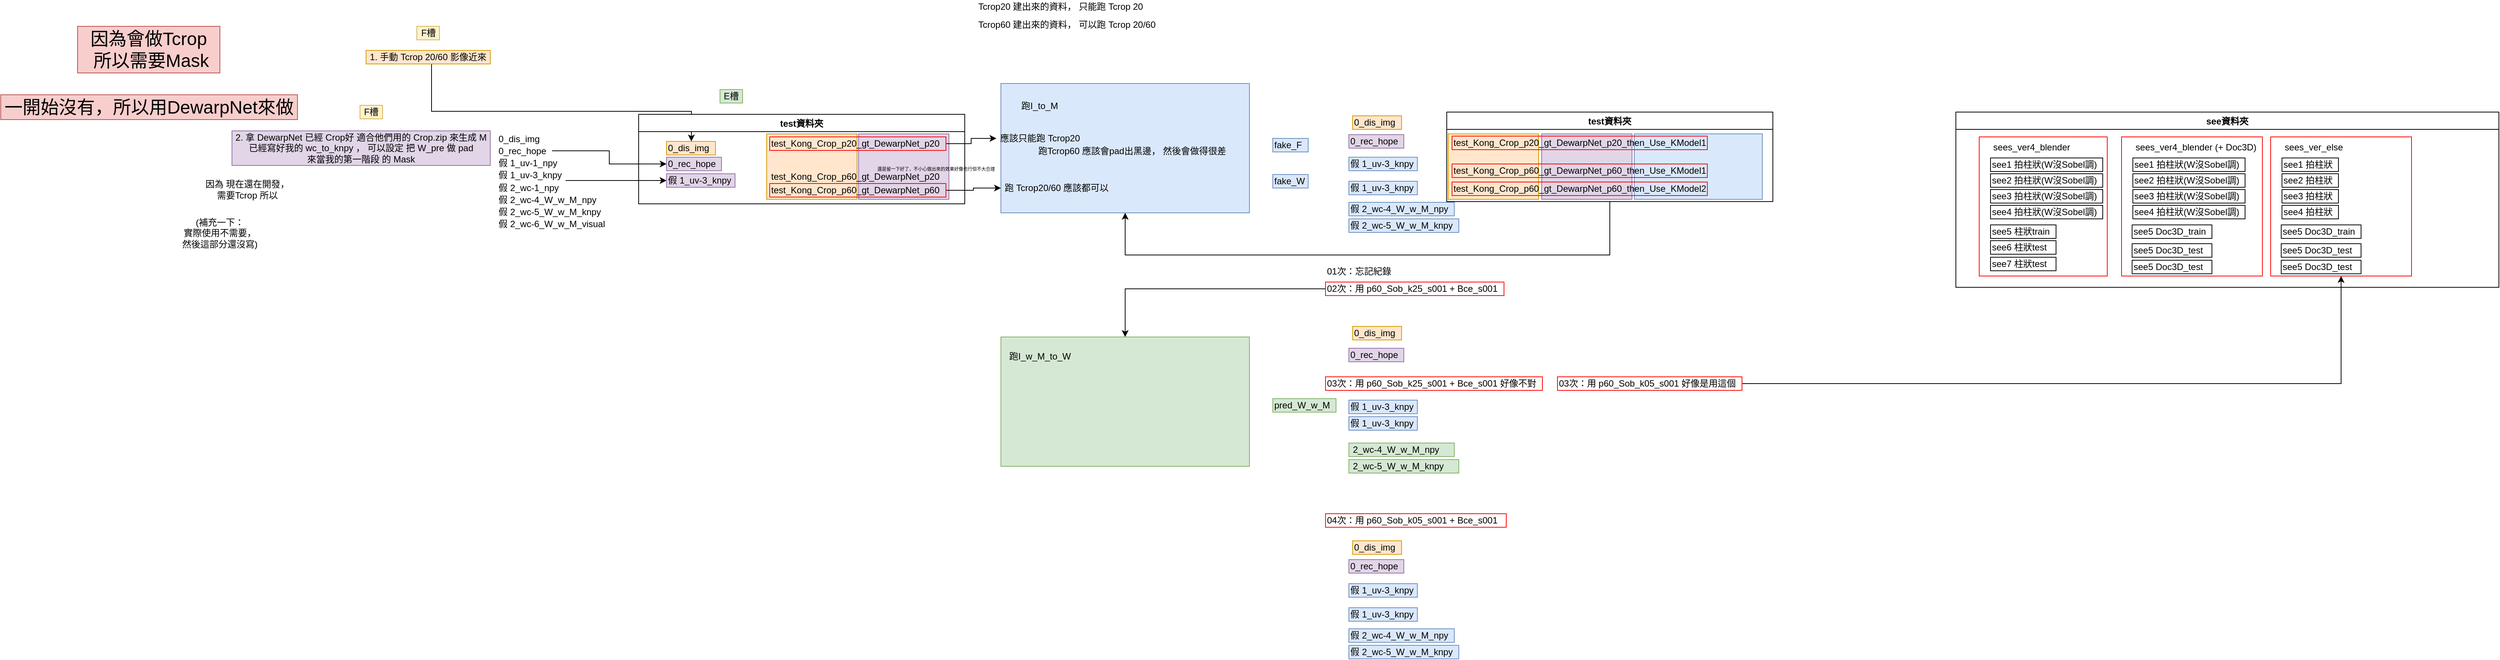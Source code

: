 <mxfile version="16.5.1" type="device"><diagram id="8V7F-LsI8nmG_da1z55P" name="第1頁"><mxGraphModel dx="1185" dy="721" grid="0" gridSize="10" guides="1" tooltips="1" connect="1" arrows="1" fold="1" page="0" pageScale="1" pageWidth="827" pageHeight="1169" math="0" shadow="0"><root><mxCell id="0"/><mxCell id="1" parent="0"/><mxCell id="UlSZ71wL_qy7_MCJ2Hab-49" value="" style="rounded=0;whiteSpace=wrap;html=1;fontSize=12;strokeColor=#6c8ebf;fillColor=#dae8fc;" parent="1" vertex="1"><mxGeometry x="1383" y="316" width="330" height="172" as="geometry"/></mxCell><mxCell id="UlSZ71wL_qy7_MCJ2Hab-59" value="" style="rounded=0;whiteSpace=wrap;html=1;fillColor=#e1d5e7;strokeColor=#9673a6;" parent="1" vertex="1"><mxGeometry x="2101" y="383" width="120" height="87" as="geometry"/></mxCell><mxCell id="UlSZ71wL_qy7_MCJ2Hab-58" value="" style="rounded=0;whiteSpace=wrap;html=1;fillColor=#ffe6cc;strokeColor=#d79b00;" parent="1" vertex="1"><mxGeometry x="1977" y="383" width="120" height="87" as="geometry"/></mxCell><mxCell id="UlSZ71wL_qy7_MCJ2Hab-35" value="" style="rounded=0;whiteSpace=wrap;html=1;fillColor=#e1d5e7;strokeColor=#9673a6;" parent="1" vertex="1"><mxGeometry x="1194" y="383" width="120" height="87" as="geometry"/></mxCell><mxCell id="UlSZ71wL_qy7_MCJ2Hab-34" value="" style="rounded=0;whiteSpace=wrap;html=1;fillColor=#ffe6cc;strokeColor=#d79b00;" parent="1" vertex="1"><mxGeometry x="1072" y="383" width="120" height="87" as="geometry"/></mxCell><mxCell id="UlSZ71wL_qy7_MCJ2Hab-19" style="edgeStyle=orthogonalEdgeStyle;rounded=0;orthogonalLoop=1;jettySize=auto;html=1;" parent="1" source="UlSZ71wL_qy7_MCJ2Hab-1" target="UlSZ71wL_qy7_MCJ2Hab-18" edge="1"><mxGeometry relative="1" as="geometry"><Array as="points"><mxPoint x="627" y="353"/><mxPoint x="972" y="353"/></Array></mxGeometry></mxCell><mxCell id="UlSZ71wL_qy7_MCJ2Hab-1" value="1. 手動 Tcrop 20/60 影像近來" style="text;html=1;strokeColor=#d79b00;fillColor=#ffe6cc;align=center;verticalAlign=middle;whiteSpace=wrap;rounded=0;" parent="1" vertex="1"><mxGeometry x="540" y="272" width="165" height="18" as="geometry"/></mxCell><mxCell id="UlSZ71wL_qy7_MCJ2Hab-2" value="因為 現在還在開發，&lt;br&gt;需要Tcrop 所以" style="text;html=1;strokeColor=none;fillColor=none;align=center;verticalAlign=middle;whiteSpace=wrap;rounded=0;" parent="1" vertex="1"><mxGeometry x="322" y="441" width="121" height="32" as="geometry"/></mxCell><mxCell id="UlSZ71wL_qy7_MCJ2Hab-3" value="2. 拿 DewarpNet 已經 Crop好 適合他們用的 Crop.zip 來生成 M&lt;br&gt;已經寫好我的 wc_to_knpy ， 可以設定 把 W_pre 做 pad &lt;br&gt;來當我的第一階段 的 Mask" style="text;html=1;strokeColor=#9673a6;fillColor=#e1d5e7;align=center;verticalAlign=middle;whiteSpace=wrap;rounded=0;" parent="1" vertex="1"><mxGeometry x="362" y="379" width="343" height="46" as="geometry"/></mxCell><mxCell id="UlSZ71wL_qy7_MCJ2Hab-4" value="(補充一下：&lt;br&gt;實際使用不需要，&lt;br&gt;然後這部分還沒寫)" style="text;html=1;strokeColor=none;fillColor=none;align=center;verticalAlign=middle;whiteSpace=wrap;rounded=0;" parent="1" vertex="1"><mxGeometry x="291" y="492" width="110" height="46" as="geometry"/></mxCell><mxCell id="UlSZ71wL_qy7_MCJ2Hab-6" value="0_dis_img&lt;br&gt;" style="text;html=1;strokeColor=none;fillColor=none;align=left;verticalAlign=middle;whiteSpace=wrap;rounded=0;" parent="1" vertex="1"><mxGeometry x="714" y="381" width="65" height="18" as="geometry"/></mxCell><mxCell id="UlSZ71wL_qy7_MCJ2Hab-22" style="edgeStyle=orthogonalEdgeStyle;rounded=0;orthogonalLoop=1;jettySize=auto;html=1;entryX=0;entryY=0.5;entryDx=0;entryDy=0;" parent="1" source="UlSZ71wL_qy7_MCJ2Hab-7" target="UlSZ71wL_qy7_MCJ2Hab-21" edge="1"><mxGeometry relative="1" as="geometry"/></mxCell><mxCell id="UlSZ71wL_qy7_MCJ2Hab-7" value="0_rec_hope&lt;br&gt;" style="text;html=1;strokeColor=none;fillColor=none;align=left;verticalAlign=middle;whiteSpace=wrap;rounded=0;" parent="1" vertex="1"><mxGeometry x="714" y="396" width="73" height="19" as="geometry"/></mxCell><mxCell id="UlSZ71wL_qy7_MCJ2Hab-8" value="假&amp;nbsp;1_uv-1_npy" style="text;html=1;strokeColor=none;fillColor=none;align=left;verticalAlign=middle;whiteSpace=wrap;rounded=0;" parent="1" vertex="1"><mxGeometry x="714" y="413" width="88" height="18" as="geometry"/></mxCell><mxCell id="UlSZ71wL_qy7_MCJ2Hab-24" style="edgeStyle=orthogonalEdgeStyle;rounded=0;orthogonalLoop=1;jettySize=auto;html=1;entryX=0;entryY=0.5;entryDx=0;entryDy=0;" parent="1" source="UlSZ71wL_qy7_MCJ2Hab-9" target="UlSZ71wL_qy7_MCJ2Hab-23" edge="1"><mxGeometry relative="1" as="geometry"><Array as="points"><mxPoint x="846" y="445"/><mxPoint x="846" y="445"/></Array></mxGeometry></mxCell><mxCell id="UlSZ71wL_qy7_MCJ2Hab-9" value="假 1_uv-3_knpy" style="text;html=1;strokeColor=none;fillColor=none;align=left;verticalAlign=middle;whiteSpace=wrap;rounded=0;" parent="1" vertex="1"><mxGeometry x="714" y="429" width="91" height="18" as="geometry"/></mxCell><mxCell id="UlSZ71wL_qy7_MCJ2Hab-11" value="假&amp;nbsp;2_wc-1_npy" style="text;html=1;strokeColor=none;fillColor=none;align=left;verticalAlign=middle;whiteSpace=wrap;rounded=0;" parent="1" vertex="1"><mxGeometry x="714" y="446" width="90" height="18" as="geometry"/></mxCell><mxCell id="UlSZ71wL_qy7_MCJ2Hab-12" value="假&amp;nbsp;2_wc-4_W_w_M_npy" style="text;html=1;strokeColor=none;fillColor=none;align=left;verticalAlign=middle;whiteSpace=wrap;rounded=0;" parent="1" vertex="1"><mxGeometry x="714" y="462" width="140" height="18" as="geometry"/></mxCell><mxCell id="UlSZ71wL_qy7_MCJ2Hab-13" value="假&amp;nbsp;2_wc-5_W_w_M_knpy" style="text;html=1;strokeColor=none;fillColor=none;align=left;verticalAlign=middle;whiteSpace=wrap;rounded=0;" parent="1" vertex="1"><mxGeometry x="714" y="478" width="146" height="18" as="geometry"/></mxCell><mxCell id="UlSZ71wL_qy7_MCJ2Hab-15" value="假&amp;nbsp;2_wc-6_W_w_M_visual" style="text;html=1;strokeColor=none;fillColor=none;align=left;verticalAlign=middle;whiteSpace=wrap;rounded=0;" parent="1" vertex="1"><mxGeometry x="714" y="494" width="151" height="18" as="geometry"/></mxCell><mxCell id="UlSZ71wL_qy7_MCJ2Hab-25" value="test資料夾" style="swimlane;" parent="1" vertex="1"><mxGeometry x="902" y="357" width="433" height="119" as="geometry"/></mxCell><mxCell id="UlSZ71wL_qy7_MCJ2Hab-18" value="0_dis_img&lt;br&gt;" style="text;html=1;strokeColor=#d79b00;fillColor=#ffe6cc;align=left;verticalAlign=middle;whiteSpace=wrap;rounded=0;" parent="UlSZ71wL_qy7_MCJ2Hab-25" vertex="1"><mxGeometry x="37" y="36" width="65" height="18" as="geometry"/></mxCell><mxCell id="UlSZ71wL_qy7_MCJ2Hab-21" value="0_rec_hope&lt;br&gt;" style="text;html=1;strokeColor=#9673a6;fillColor=#e1d5e7;align=left;verticalAlign=middle;whiteSpace=wrap;rounded=0;" parent="UlSZ71wL_qy7_MCJ2Hab-25" vertex="1"><mxGeometry x="37" y="57" width="73" height="18" as="geometry"/></mxCell><mxCell id="UlSZ71wL_qy7_MCJ2Hab-23" value="假 1_uv-3_knpy" style="text;html=1;strokeColor=#9673a6;fillColor=#e1d5e7;align=left;verticalAlign=middle;whiteSpace=wrap;rounded=0;" parent="UlSZ71wL_qy7_MCJ2Hab-25" vertex="1"><mxGeometry x="37" y="79" width="91" height="18" as="geometry"/></mxCell><mxCell id="UlSZ71wL_qy7_MCJ2Hab-26" value="E槽" style="text;html=1;strokeColor=#82b366;fillColor=#d5e8d4;align=center;verticalAlign=middle;whiteSpace=wrap;rounded=0;" parent="1" vertex="1"><mxGeometry x="1010" y="324" width="30" height="18" as="geometry"/></mxCell><mxCell id="UlSZ71wL_qy7_MCJ2Hab-27" value="F槽" style="text;html=1;strokeColor=#d6b656;fillColor=#fff2cc;align=center;verticalAlign=middle;whiteSpace=wrap;rounded=0;" parent="1" vertex="1"><mxGeometry x="607.5" y="240" width="30" height="18" as="geometry"/></mxCell><mxCell id="UlSZ71wL_qy7_MCJ2Hab-28" value="F槽" style="text;html=1;strokeColor=#d6b656;fillColor=#fff2cc;align=center;verticalAlign=middle;whiteSpace=wrap;rounded=0;" parent="1" vertex="1"><mxGeometry x="532" y="345" width="30" height="18" as="geometry"/></mxCell><mxCell id="UlSZ71wL_qy7_MCJ2Hab-45" style="edgeStyle=orthogonalEdgeStyle;rounded=0;orthogonalLoop=1;jettySize=auto;html=1;fontSize=12;" parent="1" source="UlSZ71wL_qy7_MCJ2Hab-29" target="UlSZ71wL_qy7_MCJ2Hab-40" edge="1"><mxGeometry relative="1" as="geometry"/></mxCell><mxCell id="UlSZ71wL_qy7_MCJ2Hab-29" value="test_Kong_Crop_p20_gt_DewarpNet_p20" style="text;html=1;strokeColor=#FF0000;fillColor=none;align=left;verticalAlign=middle;whiteSpace=wrap;rounded=0;" parent="1" vertex="1"><mxGeometry x="1076" y="387" width="234" height="18" as="geometry"/></mxCell><mxCell id="UlSZ71wL_qy7_MCJ2Hab-30" value="test_Kong_Crop_p60_gt_DewarpNet_p20" style="text;html=1;strokeColor=none;fillColor=none;align=left;verticalAlign=middle;whiteSpace=wrap;rounded=0;" parent="1" vertex="1"><mxGeometry x="1076" y="431" width="234" height="18" as="geometry"/></mxCell><mxCell id="UlSZ71wL_qy7_MCJ2Hab-44" style="edgeStyle=orthogonalEdgeStyle;rounded=0;orthogonalLoop=1;jettySize=auto;html=1;entryX=0;entryY=0.5;entryDx=0;entryDy=0;fontSize=12;" parent="1" source="UlSZ71wL_qy7_MCJ2Hab-32" target="UlSZ71wL_qy7_MCJ2Hab-41" edge="1"><mxGeometry relative="1" as="geometry"/></mxCell><mxCell id="UlSZ71wL_qy7_MCJ2Hab-32" value="test_Kong_Crop_p60_gt_DewarpNet_p60" style="text;html=1;strokeColor=#FF0000;fillColor=none;align=left;verticalAlign=middle;whiteSpace=wrap;rounded=0;" parent="1" vertex="1"><mxGeometry x="1076" y="449" width="234" height="18" as="geometry"/></mxCell><mxCell id="UlSZ71wL_qy7_MCJ2Hab-38" value="還是留一下好了，不小心做出來的效果好像也行但不大合理" style="text;html=1;strokeColor=none;fillColor=none;align=left;verticalAlign=middle;whiteSpace=wrap;rounded=0;fontSize=6;" parent="1" vertex="1"><mxGeometry x="1217" y="424.5" width="166" height="11" as="geometry"/></mxCell><mxCell id="UlSZ71wL_qy7_MCJ2Hab-39" value="跑I_to_M" style="text;html=1;strokeColor=none;fillColor=none;align=center;verticalAlign=middle;whiteSpace=wrap;rounded=0;fontSize=12;" parent="1" vertex="1"><mxGeometry x="1405" y="337" width="59" height="18" as="geometry"/></mxCell><mxCell id="UlSZ71wL_qy7_MCJ2Hab-40" value="應該只能跑 Tcrop20" style="text;html=1;strokeColor=none;fillColor=none;align=center;verticalAlign=middle;whiteSpace=wrap;rounded=0;fontSize=12;" parent="1" vertex="1"><mxGeometry x="1377" y="380" width="116" height="18" as="geometry"/></mxCell><mxCell id="UlSZ71wL_qy7_MCJ2Hab-41" value="跑 Tcrop20/60 應該都可以" style="text;html=1;strokeColor=none;fillColor=none;align=center;verticalAlign=middle;whiteSpace=wrap;rounded=0;fontSize=12;" parent="1" vertex="1"><mxGeometry x="1383" y="446" width="148" height="18" as="geometry"/></mxCell><mxCell id="UlSZ71wL_qy7_MCJ2Hab-42" value="跑Tcrop60 應該會pad出黑邊， 然後會做得很差" style="text;html=1;strokeColor=none;fillColor=none;align=center;verticalAlign=middle;whiteSpace=wrap;rounded=0;fontSize=12;" parent="1" vertex="1"><mxGeometry x="1428" y="397" width="259" height="18" as="geometry"/></mxCell><mxCell id="UlSZ71wL_qy7_MCJ2Hab-50" value="fake_F" style="text;html=1;strokeColor=#6c8ebf;fillColor=#dae8fc;align=left;verticalAlign=middle;whiteSpace=wrap;rounded=0;" parent="1" vertex="1"><mxGeometry x="1744" y="389" width="47" height="18" as="geometry"/></mxCell><mxCell id="UlSZ71wL_qy7_MCJ2Hab-51" value="fake_W" style="text;html=1;strokeColor=#6c8ebf;fillColor=#dae8fc;align=left;verticalAlign=middle;whiteSpace=wrap;rounded=0;" parent="1" vertex="1"><mxGeometry x="1744" y="437" width="47" height="18" as="geometry"/></mxCell><mxCell id="UlSZ71wL_qy7_MCJ2Hab-52" value="0_dis_img&lt;br&gt;" style="text;html=1;strokeColor=#d79b00;fillColor=#ffe6cc;align=left;verticalAlign=middle;whiteSpace=wrap;rounded=0;" parent="1" vertex="1"><mxGeometry x="1850" y="359" width="65" height="18" as="geometry"/></mxCell><mxCell id="UlSZ71wL_qy7_MCJ2Hab-53" value="0_rec_hope&lt;br&gt;" style="text;html=1;strokeColor=#9673a6;fillColor=#e1d5e7;align=left;verticalAlign=middle;whiteSpace=wrap;rounded=0;" parent="1" vertex="1"><mxGeometry x="1845" y="384" width="73" height="18" as="geometry"/></mxCell><mxCell id="UlSZ71wL_qy7_MCJ2Hab-54" value="假 1_uv-3_knpy" style="text;html=1;strokeColor=#6c8ebf;fillColor=#dae8fc;align=left;verticalAlign=middle;whiteSpace=wrap;rounded=0;" parent="1" vertex="1"><mxGeometry x="1845" y="414" width="91" height="18" as="geometry"/></mxCell><mxCell id="UlSZ71wL_qy7_MCJ2Hab-55" value="假 1_uv-3_knpy" style="text;html=1;strokeColor=#6c8ebf;fillColor=#dae8fc;align=left;verticalAlign=middle;whiteSpace=wrap;rounded=0;" parent="1" vertex="1"><mxGeometry x="1845" y="446" width="91" height="18" as="geometry"/></mxCell><mxCell id="UlSZ71wL_qy7_MCJ2Hab-56" value="假&amp;nbsp;2_wc-4_W_w_M_npy" style="text;html=1;strokeColor=#6c8ebf;fillColor=#dae8fc;align=left;verticalAlign=middle;whiteSpace=wrap;rounded=0;" parent="1" vertex="1"><mxGeometry x="1845" y="474" width="140" height="18" as="geometry"/></mxCell><mxCell id="UlSZ71wL_qy7_MCJ2Hab-57" value="假&amp;nbsp;2_wc-5_W_w_M_knpy" style="text;html=1;strokeColor=#6c8ebf;fillColor=#dae8fc;align=left;verticalAlign=middle;whiteSpace=wrap;rounded=0;" parent="1" vertex="1"><mxGeometry x="1845" y="496" width="146" height="18" as="geometry"/></mxCell><mxCell id="UlSZ71wL_qy7_MCJ2Hab-65" style="edgeStyle=orthogonalEdgeStyle;rounded=0;orthogonalLoop=1;jettySize=auto;html=1;entryX=0.5;entryY=1;entryDx=0;entryDy=0;fontSize=12;" parent="1" source="UlSZ71wL_qy7_MCJ2Hab-61" target="UlSZ71wL_qy7_MCJ2Hab-49" edge="1"><mxGeometry relative="1" as="geometry"><Array as="points"><mxPoint x="2192" y="544"/><mxPoint x="1548" y="544"/></Array></mxGeometry></mxCell><mxCell id="UlSZ71wL_qy7_MCJ2Hab-61" value="test資料夾" style="swimlane;" parent="1" vertex="1"><mxGeometry x="1975" y="354" width="433" height="119" as="geometry"/></mxCell><mxCell id="UlSZ71wL_qy7_MCJ2Hab-60" value="" style="rounded=0;whiteSpace=wrap;html=1;fillColor=#dae8fc;strokeColor=#6c8ebf;" parent="UlSZ71wL_qy7_MCJ2Hab-61" vertex="1"><mxGeometry x="249" y="29" width="170" height="87" as="geometry"/></mxCell><mxCell id="UlSZ71wL_qy7_MCJ2Hab-46" value="test_Kong_Crop_p60_gt_DewarpNet_p60_then_Use_KModel1" style="text;html=1;strokeColor=#FF0000;fillColor=none;align=left;verticalAlign=middle;whiteSpace=wrap;rounded=0;" parent="UlSZ71wL_qy7_MCJ2Hab-61" vertex="1"><mxGeometry x="7" y="69" width="339" height="18" as="geometry"/></mxCell><mxCell id="UlSZ71wL_qy7_MCJ2Hab-69" value="test_Kong_Crop_p60_gt_DewarpNet_p60_then_Use_KModel2" style="text;html=1;strokeColor=#FF0000;fillColor=none;align=left;verticalAlign=middle;whiteSpace=wrap;rounded=0;" parent="UlSZ71wL_qy7_MCJ2Hab-61" vertex="1"><mxGeometry x="7" y="93" width="339" height="18" as="geometry"/></mxCell><mxCell id="UlSZ71wL_qy7_MCJ2Hab-47" value="test_Kong_Crop_p20_gt_DewarpNet_p20_then_Use_KModel1" style="text;html=1;strokeColor=#FF0000;fillColor=none;align=left;verticalAlign=middle;whiteSpace=wrap;rounded=0;" parent="1" vertex="1"><mxGeometry x="1982" y="386" width="339" height="18" as="geometry"/></mxCell><mxCell id="UlSZ71wL_qy7_MCJ2Hab-67" value="01次：忘記紀錄" style="text;html=1;strokeColor=none;fillColor=none;align=left;verticalAlign=middle;whiteSpace=wrap;rounded=0;fontSize=12;" parent="1" vertex="1"><mxGeometry x="1814" y="557" width="94" height="18" as="geometry"/></mxCell><mxCell id="UlSZ71wL_qy7_MCJ2Hab-72" style="edgeStyle=orthogonalEdgeStyle;rounded=0;orthogonalLoop=1;jettySize=auto;html=1;entryX=0.5;entryY=0;entryDx=0;entryDy=0;fontSize=12;" parent="1" source="UlSZ71wL_qy7_MCJ2Hab-68" target="UlSZ71wL_qy7_MCJ2Hab-70" edge="1"><mxGeometry relative="1" as="geometry"/></mxCell><mxCell id="UlSZ71wL_qy7_MCJ2Hab-68" value="02次：用 p60_Sob_k25_s001 + Bce_s001" style="text;html=1;strokeColor=#FF0000;fillColor=none;align=left;verticalAlign=middle;whiteSpace=wrap;rounded=0;fontSize=12;" parent="1" vertex="1"><mxGeometry x="1814" y="580" width="237" height="18" as="geometry"/></mxCell><mxCell id="UlSZ71wL_qy7_MCJ2Hab-70" value="" style="rounded=0;whiteSpace=wrap;html=1;fontSize=12;strokeColor=#82b366;fillColor=#d5e8d4;" parent="1" vertex="1"><mxGeometry x="1383" y="653" width="330" height="172" as="geometry"/></mxCell><mxCell id="UlSZ71wL_qy7_MCJ2Hab-71" value="跑I_w_M_to_W" style="text;html=1;strokeColor=none;fillColor=none;align=center;verticalAlign=middle;whiteSpace=wrap;rounded=0;fontSize=12;" parent="1" vertex="1"><mxGeometry x="1389" y="670" width="92" height="18" as="geometry"/></mxCell><mxCell id="UlSZ71wL_qy7_MCJ2Hab-73" value="Tcrop60 建出來的資料， 可以跑 Tcrop 20/60" style="text;html=1;strokeColor=none;fillColor=none;align=left;verticalAlign=middle;whiteSpace=wrap;rounded=0;fontSize=12;" parent="1" vertex="1"><mxGeometry x="1351" y="229" width="245" height="18" as="geometry"/></mxCell><mxCell id="UlSZ71wL_qy7_MCJ2Hab-74" value="Tcrop20 建出來的資料， 只能跑 Tcrop 20" style="text;html=1;strokeColor=none;fillColor=none;align=left;verticalAlign=middle;whiteSpace=wrap;rounded=0;fontSize=12;" parent="1" vertex="1"><mxGeometry x="1351" y="205" width="245" height="18" as="geometry"/></mxCell><mxCell id="UlSZ71wL_qy7_MCJ2Hab-75" value="pred_W_w_M" style="text;html=1;strokeColor=#82b366;fillColor=#d5e8d4;align=left;verticalAlign=middle;whiteSpace=wrap;rounded=0;" parent="1" vertex="1"><mxGeometry x="1744" y="735" width="84" height="18" as="geometry"/></mxCell><mxCell id="UlSZ71wL_qy7_MCJ2Hab-76" value="03次：用 p60_Sob_k25_s001 + Bce_s001 好像不對" style="text;html=1;strokeColor=#FF0000;fillColor=none;align=left;verticalAlign=middle;whiteSpace=wrap;rounded=0;fontSize=12;" parent="1" vertex="1"><mxGeometry x="1814" y="706" width="288" height="18" as="geometry"/></mxCell><mxCell id="UlSZ71wL_qy7_MCJ2Hab-77" value="0_dis_img&lt;br&gt;" style="text;html=1;strokeColor=#d79b00;fillColor=#ffe6cc;align=left;verticalAlign=middle;whiteSpace=wrap;rounded=0;" parent="1" vertex="1"><mxGeometry x="1850" y="639" width="65" height="18" as="geometry"/></mxCell><mxCell id="UlSZ71wL_qy7_MCJ2Hab-78" value="0_rec_hope&lt;br&gt;" style="text;html=1;strokeColor=#9673a6;fillColor=#e1d5e7;align=left;verticalAlign=middle;whiteSpace=wrap;rounded=0;" parent="1" vertex="1"><mxGeometry x="1845" y="668" width="73" height="18" as="geometry"/></mxCell><mxCell id="UlSZ71wL_qy7_MCJ2Hab-79" value="假 1_uv-3_knpy" style="text;html=1;strokeColor=#6c8ebf;fillColor=#dae8fc;align=left;verticalAlign=middle;whiteSpace=wrap;rounded=0;" parent="1" vertex="1"><mxGeometry x="1845" y="737" width="91" height="18" as="geometry"/></mxCell><mxCell id="UlSZ71wL_qy7_MCJ2Hab-80" value="假 1_uv-3_knpy" style="text;html=1;strokeColor=#6c8ebf;fillColor=#dae8fc;align=left;verticalAlign=middle;whiteSpace=wrap;rounded=0;" parent="1" vertex="1"><mxGeometry x="1845" y="759" width="91" height="18" as="geometry"/></mxCell><mxCell id="UlSZ71wL_qy7_MCJ2Hab-81" value="&amp;nbsp;2_wc-4_W_w_M_npy" style="text;html=1;strokeColor=#82b366;fillColor=#d5e8d4;align=left;verticalAlign=middle;whiteSpace=wrap;rounded=0;" parent="1" vertex="1"><mxGeometry x="1845" y="794" width="140" height="18" as="geometry"/></mxCell><mxCell id="UlSZ71wL_qy7_MCJ2Hab-82" value="&amp;nbsp;2_wc-5_W_w_M_knpy" style="text;html=1;strokeColor=#82b366;fillColor=#d5e8d4;align=left;verticalAlign=middle;whiteSpace=wrap;rounded=0;" parent="1" vertex="1"><mxGeometry x="1845" y="816" width="146" height="18" as="geometry"/></mxCell><mxCell id="QK4CGsYhI3xjlqvVl1sY-35" style="edgeStyle=orthogonalEdgeStyle;rounded=0;orthogonalLoop=1;jettySize=auto;html=1;" parent="1" source="UlSZ71wL_qy7_MCJ2Hab-84" target="QK4CGsYhI3xjlqvVl1sY-26" edge="1"><mxGeometry relative="1" as="geometry"/></mxCell><mxCell id="UlSZ71wL_qy7_MCJ2Hab-84" value="03次：用 p60_Sob_k05_s001 好像是用這個" style="text;html=1;strokeColor=#FF0000;fillColor=none;align=left;verticalAlign=middle;whiteSpace=wrap;rounded=0;fontSize=12;" parent="1" vertex="1"><mxGeometry x="2122" y="706" width="245" height="18" as="geometry"/></mxCell><mxCell id="QK4CGsYhI3xjlqvVl1sY-1" value="see資料夾" style="swimlane;" parent="1" vertex="1"><mxGeometry x="2651" y="354" width="721" height="233" as="geometry"/></mxCell><mxCell id="QK4CGsYhI3xjlqvVl1sY-5" value="     sees_ver4_blender" style="text;strokeColor=#FF0000;fillColor=none;align=left;verticalAlign=top;whiteSpace=wrap;rounded=0;container=1;" parent="QK4CGsYhI3xjlqvVl1sY-1" vertex="1"><mxGeometry x="31" y="33" width="170" height="185" as="geometry"/></mxCell><mxCell id="QK4CGsYhI3xjlqvVl1sY-8" value="see1 拍柱狀(W沒Sobel調)" style="rounded=0;whiteSpace=wrap;html=1;align=left;" parent="QK4CGsYhI3xjlqvVl1sY-5" vertex="1"><mxGeometry x="15" y="28" width="149" height="18" as="geometry"/></mxCell><mxCell id="QK4CGsYhI3xjlqvVl1sY-9" value="see2 拍柱狀(W沒Sobel調)" style="rounded=0;whiteSpace=wrap;html=1;align=left;" parent="QK4CGsYhI3xjlqvVl1sY-5" vertex="1"><mxGeometry x="15" y="49" width="149" height="18" as="geometry"/></mxCell><mxCell id="QK4CGsYhI3xjlqvVl1sY-10" value="see3 拍柱狀(W沒Sobel調)" style="rounded=0;whiteSpace=wrap;html=1;align=left;" parent="QK4CGsYhI3xjlqvVl1sY-5" vertex="1"><mxGeometry x="15" y="70" width="149" height="18" as="geometry"/></mxCell><mxCell id="QK4CGsYhI3xjlqvVl1sY-12" value="see4 拍柱狀(W沒Sobel調)" style="rounded=0;whiteSpace=wrap;html=1;align=left;" parent="QK4CGsYhI3xjlqvVl1sY-5" vertex="1"><mxGeometry x="15" y="91" width="149" height="18" as="geometry"/></mxCell><mxCell id="QK4CGsYhI3xjlqvVl1sY-13" value="see5 柱狀train" style="rounded=0;whiteSpace=wrap;html=1;align=left;" parent="QK4CGsYhI3xjlqvVl1sY-5" vertex="1"><mxGeometry x="15" y="117" width="87" height="18" as="geometry"/></mxCell><mxCell id="QK4CGsYhI3xjlqvVl1sY-14" value="see6 柱狀test" style="rounded=0;whiteSpace=wrap;html=1;align=left;" parent="QK4CGsYhI3xjlqvVl1sY-5" vertex="1"><mxGeometry x="15" y="138" width="87" height="18" as="geometry"/></mxCell><mxCell id="QK4CGsYhI3xjlqvVl1sY-15" value="see7 柱狀test" style="rounded=0;whiteSpace=wrap;html=1;align=left;" parent="QK4CGsYhI3xjlqvVl1sY-5" vertex="1"><mxGeometry x="15" y="160" width="87" height="18" as="geometry"/></mxCell><mxCell id="QK4CGsYhI3xjlqvVl1sY-16" value="     sees_ver4_blender (+ Doc3D)" style="text;strokeColor=#FF0000;fillColor=none;align=left;verticalAlign=top;whiteSpace=wrap;rounded=0;container=1;" parent="QK4CGsYhI3xjlqvVl1sY-1" vertex="1"><mxGeometry x="220" y="33" width="187" height="185" as="geometry"/></mxCell><mxCell id="QK4CGsYhI3xjlqvVl1sY-17" value="see1 拍柱狀(W沒Sobel調)" style="rounded=0;whiteSpace=wrap;html=1;align=left;" parent="QK4CGsYhI3xjlqvVl1sY-16" vertex="1"><mxGeometry x="15" y="28" width="149" height="18" as="geometry"/></mxCell><mxCell id="QK4CGsYhI3xjlqvVl1sY-18" value="see2 拍柱狀(W沒Sobel調)" style="rounded=0;whiteSpace=wrap;html=1;align=left;" parent="QK4CGsYhI3xjlqvVl1sY-16" vertex="1"><mxGeometry x="15" y="49" width="149" height="18" as="geometry"/></mxCell><mxCell id="QK4CGsYhI3xjlqvVl1sY-19" value="see3 拍柱狀(W沒Sobel調)" style="rounded=0;whiteSpace=wrap;html=1;align=left;" parent="QK4CGsYhI3xjlqvVl1sY-16" vertex="1"><mxGeometry x="15" y="70" width="149" height="18" as="geometry"/></mxCell><mxCell id="QK4CGsYhI3xjlqvVl1sY-20" value="see4 拍柱狀(W沒Sobel調)" style="rounded=0;whiteSpace=wrap;html=1;align=left;" parent="QK4CGsYhI3xjlqvVl1sY-16" vertex="1"><mxGeometry x="15" y="91" width="149" height="18" as="geometry"/></mxCell><mxCell id="QK4CGsYhI3xjlqvVl1sY-21" value="see5 Doc3D_train" style="rounded=0;whiteSpace=wrap;html=1;align=left;" parent="QK4CGsYhI3xjlqvVl1sY-16" vertex="1"><mxGeometry x="14" y="117" width="106" height="18" as="geometry"/></mxCell><mxCell id="QK4CGsYhI3xjlqvVl1sY-24" value="see5 Doc3D_test" style="rounded=0;whiteSpace=wrap;html=1;align=left;" parent="QK4CGsYhI3xjlqvVl1sY-16" vertex="1"><mxGeometry x="14" y="142" width="106" height="18" as="geometry"/></mxCell><mxCell id="QK4CGsYhI3xjlqvVl1sY-25" value="see5 Doc3D_test" style="rounded=0;whiteSpace=wrap;html=1;align=left;" parent="QK4CGsYhI3xjlqvVl1sY-16" vertex="1"><mxGeometry x="14" y="164" width="106" height="18" as="geometry"/></mxCell><mxCell id="QK4CGsYhI3xjlqvVl1sY-26" value="     sees_ver_else" style="text;strokeColor=#FF0000;fillColor=none;align=left;verticalAlign=top;whiteSpace=wrap;rounded=0;container=1;" parent="QK4CGsYhI3xjlqvVl1sY-1" vertex="1"><mxGeometry x="418" y="33" width="187" height="185" as="geometry"/></mxCell><mxCell id="QK4CGsYhI3xjlqvVl1sY-27" value="see1 拍柱狀" style="rounded=0;whiteSpace=wrap;html=1;align=left;" parent="QK4CGsYhI3xjlqvVl1sY-26" vertex="1"><mxGeometry x="15" y="28" width="75" height="18" as="geometry"/></mxCell><mxCell id="QK4CGsYhI3xjlqvVl1sY-28" value="see2 拍柱狀" style="rounded=0;whiteSpace=wrap;html=1;align=left;" parent="QK4CGsYhI3xjlqvVl1sY-26" vertex="1"><mxGeometry x="15" y="49" width="75" height="18" as="geometry"/></mxCell><mxCell id="QK4CGsYhI3xjlqvVl1sY-29" value="see3 拍柱狀" style="rounded=0;whiteSpace=wrap;html=1;align=left;" parent="QK4CGsYhI3xjlqvVl1sY-26" vertex="1"><mxGeometry x="15" y="70" width="75" height="18" as="geometry"/></mxCell><mxCell id="QK4CGsYhI3xjlqvVl1sY-30" value="see4 拍柱狀" style="rounded=0;whiteSpace=wrap;html=1;align=left;" parent="QK4CGsYhI3xjlqvVl1sY-26" vertex="1"><mxGeometry x="15" y="91" width="75" height="18" as="geometry"/></mxCell><mxCell id="QK4CGsYhI3xjlqvVl1sY-31" value="see5 Doc3D_train" style="rounded=0;whiteSpace=wrap;html=1;align=left;" parent="QK4CGsYhI3xjlqvVl1sY-26" vertex="1"><mxGeometry x="14" y="117" width="106" height="18" as="geometry"/></mxCell><mxCell id="QK4CGsYhI3xjlqvVl1sY-32" value="see5 Doc3D_test" style="rounded=0;whiteSpace=wrap;html=1;align=left;" parent="QK4CGsYhI3xjlqvVl1sY-26" vertex="1"><mxGeometry x="14" y="142" width="106" height="18" as="geometry"/></mxCell><mxCell id="QK4CGsYhI3xjlqvVl1sY-33" value="see5 Doc3D_test" style="rounded=0;whiteSpace=wrap;html=1;align=left;" parent="QK4CGsYhI3xjlqvVl1sY-26" vertex="1"><mxGeometry x="14" y="164" width="106" height="18" as="geometry"/></mxCell><mxCell id="G5YWMktVDD8V9-f8nWtf-1" value="因為會做Tcrop&lt;br&gt;&amp;nbsp;所以需要Mask" style="text;html=1;strokeColor=#b85450;fillColor=#f8cecc;align=center;verticalAlign=middle;whiteSpace=wrap;rounded=0;fontSize=24;" vertex="1" parent="1"><mxGeometry x="157" y="240" width="189" height="62" as="geometry"/></mxCell><mxCell id="G5YWMktVDD8V9-f8nWtf-2" value="一開始沒有，所以用DewarpNet來做" style="text;html=1;strokeColor=#b85450;fillColor=#f8cecc;align=center;verticalAlign=middle;whiteSpace=wrap;rounded=0;fontSize=24;" vertex="1" parent="1"><mxGeometry x="55" y="331" width="394" height="33" as="geometry"/></mxCell><mxCell id="G5YWMktVDD8V9-f8nWtf-4" value="04次：用 p60_Sob_k05_s001 + Bce_s001&amp;nbsp;" style="text;html=1;strokeColor=#FF0000;fillColor=none;align=left;verticalAlign=middle;whiteSpace=wrap;rounded=0;fontSize=12;" vertex="1" parent="1"><mxGeometry x="1814" y="888" width="240" height="18" as="geometry"/></mxCell><mxCell id="G5YWMktVDD8V9-f8nWtf-6" value="0_dis_img&lt;br&gt;" style="text;html=1;strokeColor=#d79b00;fillColor=#ffe6cc;align=left;verticalAlign=middle;whiteSpace=wrap;rounded=0;" vertex="1" parent="1"><mxGeometry x="1850" y="924" width="65" height="18" as="geometry"/></mxCell><mxCell id="G5YWMktVDD8V9-f8nWtf-7" value="0_rec_hope&lt;br&gt;" style="text;html=1;strokeColor=#9673a6;fillColor=#e1d5e7;align=left;verticalAlign=middle;whiteSpace=wrap;rounded=0;" vertex="1" parent="1"><mxGeometry x="1845" y="949" width="73" height="18" as="geometry"/></mxCell><mxCell id="G5YWMktVDD8V9-f8nWtf-8" value="假 1_uv-3_knpy" style="text;html=1;strokeColor=#6c8ebf;fillColor=#dae8fc;align=left;verticalAlign=middle;whiteSpace=wrap;rounded=0;" vertex="1" parent="1"><mxGeometry x="1845" y="981" width="91" height="18" as="geometry"/></mxCell><mxCell id="G5YWMktVDD8V9-f8nWtf-9" value="假 1_uv-3_knpy" style="text;html=1;strokeColor=#6c8ebf;fillColor=#dae8fc;align=left;verticalAlign=middle;whiteSpace=wrap;rounded=0;" vertex="1" parent="1"><mxGeometry x="1845" y="1013" width="91" height="18" as="geometry"/></mxCell><mxCell id="G5YWMktVDD8V9-f8nWtf-10" value="假&amp;nbsp;2_wc-4_W_w_M_npy" style="text;html=1;strokeColor=#6c8ebf;fillColor=#dae8fc;align=left;verticalAlign=middle;whiteSpace=wrap;rounded=0;" vertex="1" parent="1"><mxGeometry x="1845" y="1041" width="140" height="18" as="geometry"/></mxCell><mxCell id="G5YWMktVDD8V9-f8nWtf-11" value="假&amp;nbsp;2_wc-5_W_w_M_knpy" style="text;html=1;strokeColor=#6c8ebf;fillColor=#dae8fc;align=left;verticalAlign=middle;whiteSpace=wrap;rounded=0;" vertex="1" parent="1"><mxGeometry x="1845" y="1063" width="146" height="18" as="geometry"/></mxCell></root></mxGraphModel></diagram></mxfile>